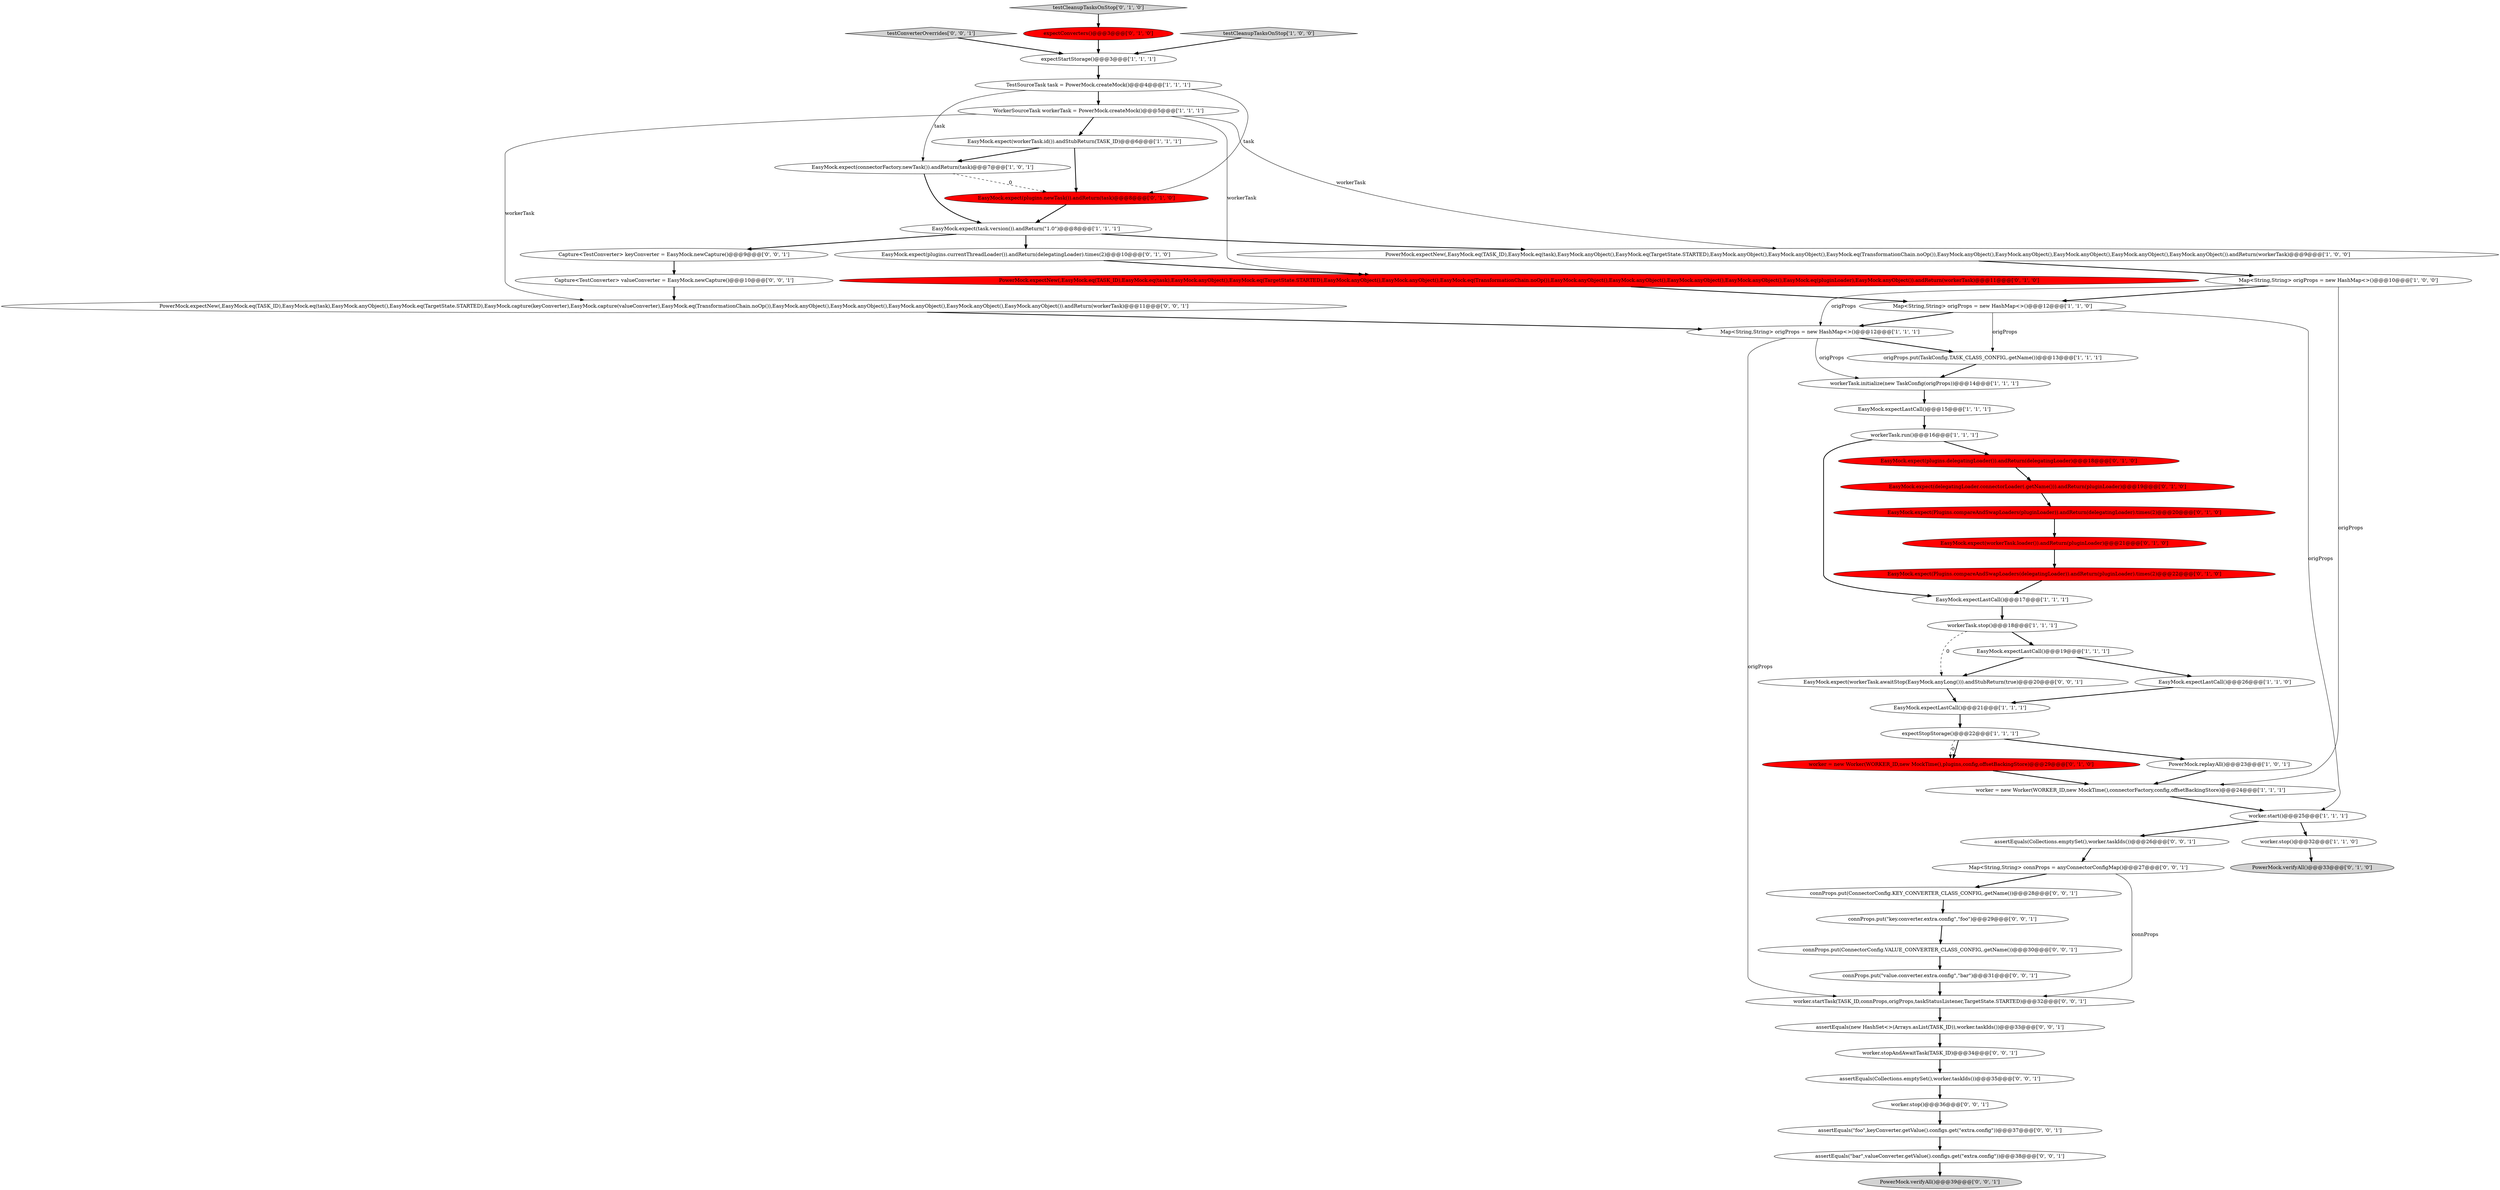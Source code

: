 digraph {
37 [style = filled, label = "assertEquals(Collections.emptySet(),worker.taskIds())@@@35@@@['0', '0', '1']", fillcolor = white, shape = ellipse image = "AAA0AAABBB3BBB"];
4 [style = filled, label = "EasyMock.expectLastCall()@@@15@@@['1', '1', '1']", fillcolor = white, shape = ellipse image = "AAA0AAABBB1BBB"];
3 [style = filled, label = "workerTask.initialize(new TaskConfig(origProps))@@@14@@@['1', '1', '1']", fillcolor = white, shape = ellipse image = "AAA0AAABBB1BBB"];
32 [style = filled, label = "EasyMock.expect(plugins.currentThreadLoader()).andReturn(delegatingLoader).times(2)@@@10@@@['0', '1', '0']", fillcolor = white, shape = ellipse image = "AAA0AAABBB2BBB"];
53 [style = filled, label = "Map<String,String> connProps = anyConnectorConfigMap()@@@27@@@['0', '0', '1']", fillcolor = white, shape = ellipse image = "AAA0AAABBB3BBB"];
48 [style = filled, label = "worker.startTask(TASK_ID,connProps,origProps,taskStatusListener,TargetState.STARTED)@@@32@@@['0', '0', '1']", fillcolor = white, shape = ellipse image = "AAA0AAABBB3BBB"];
26 [style = filled, label = "EasyMock.expect(plugins.delegatingLoader()).andReturn(delegatingLoader)@@@18@@@['0', '1', '0']", fillcolor = red, shape = ellipse image = "AAA1AAABBB2BBB"];
30 [style = filled, label = "testCleanupTasksOnStop['0', '1', '0']", fillcolor = lightgray, shape = diamond image = "AAA0AAABBB2BBB"];
41 [style = filled, label = "PowerMock.verifyAll()@@@39@@@['0', '0', '1']", fillcolor = lightgray, shape = ellipse image = "AAA0AAABBB3BBB"];
34 [style = filled, label = "PowerMock.verifyAll()@@@33@@@['0', '1', '0']", fillcolor = lightgray, shape = ellipse image = "AAA0AAABBB2BBB"];
18 [style = filled, label = "worker.start()@@@25@@@['1', '1', '1']", fillcolor = white, shape = ellipse image = "AAA0AAABBB1BBB"];
29 [style = filled, label = "EasyMock.expect(plugins.newTask()).andReturn(task)@@@8@@@['0', '1', '0']", fillcolor = red, shape = ellipse image = "AAA1AAABBB2BBB"];
43 [style = filled, label = "worker.stop()@@@36@@@['0', '0', '1']", fillcolor = white, shape = ellipse image = "AAA0AAABBB3BBB"];
49 [style = filled, label = "testConverterOverrides['0', '0', '1']", fillcolor = lightgray, shape = diamond image = "AAA0AAABBB3BBB"];
50 [style = filled, label = "assertEquals(Collections.emptySet(),worker.taskIds())@@@26@@@['0', '0', '1']", fillcolor = white, shape = ellipse image = "AAA0AAABBB3BBB"];
7 [style = filled, label = "PowerMock.replayAll()@@@23@@@['1', '0', '1']", fillcolor = white, shape = ellipse image = "AAA0AAABBB1BBB"];
24 [style = filled, label = "origProps.put(TaskConfig.TASK_CLASS_CONFIG,.getName())@@@13@@@['1', '1', '1']", fillcolor = white, shape = ellipse image = "AAA0AAABBB1BBB"];
51 [style = filled, label = "connProps.put(ConnectorConfig.KEY_CONVERTER_CLASS_CONFIG,.getName())@@@28@@@['0', '0', '1']", fillcolor = white, shape = ellipse image = "AAA0AAABBB3BBB"];
33 [style = filled, label = "expectConverters()@@@3@@@['0', '1', '0']", fillcolor = red, shape = ellipse image = "AAA1AAABBB2BBB"];
10 [style = filled, label = "expectStartStorage()@@@3@@@['1', '1', '1']", fillcolor = white, shape = ellipse image = "AAA0AAABBB1BBB"];
28 [style = filled, label = "EasyMock.expect(Plugins.compareAndSwapLoaders(delegatingLoader)).andReturn(pluginLoader).times(2)@@@22@@@['0', '1', '0']", fillcolor = red, shape = ellipse image = "AAA1AAABBB2BBB"];
16 [style = filled, label = "testCleanupTasksOnStop['1', '0', '0']", fillcolor = lightgray, shape = diamond image = "AAA0AAABBB1BBB"];
31 [style = filled, label = "worker = new Worker(WORKER_ID,new MockTime(),plugins,config,offsetBackingStore)@@@29@@@['0', '1', '0']", fillcolor = red, shape = ellipse image = "AAA1AAABBB2BBB"];
5 [style = filled, label = "workerTask.run()@@@16@@@['1', '1', '1']", fillcolor = white, shape = ellipse image = "AAA0AAABBB1BBB"];
20 [style = filled, label = "expectStopStorage()@@@22@@@['1', '1', '1']", fillcolor = white, shape = ellipse image = "AAA0AAABBB1BBB"];
46 [style = filled, label = "Capture<TestConverter> valueConverter = EasyMock.newCapture()@@@10@@@['0', '0', '1']", fillcolor = white, shape = ellipse image = "AAA0AAABBB3BBB"];
52 [style = filled, label = "worker.stopAndAwaitTask(TASK_ID)@@@34@@@['0', '0', '1']", fillcolor = white, shape = ellipse image = "AAA0AAABBB3BBB"];
47 [style = filled, label = "connProps.put(ConnectorConfig.VALUE_CONVERTER_CLASS_CONFIG,.getName())@@@30@@@['0', '0', '1']", fillcolor = white, shape = ellipse image = "AAA0AAABBB3BBB"];
8 [style = filled, label = "EasyMock.expectLastCall()@@@17@@@['1', '1', '1']", fillcolor = white, shape = ellipse image = "AAA0AAABBB1BBB"];
17 [style = filled, label = "Map<String,String> origProps = new HashMap<>()@@@12@@@['1', '1', '0']", fillcolor = white, shape = ellipse image = "AAA0AAABBB1BBB"];
38 [style = filled, label = "assertEquals(new HashSet<>(Arrays.asList(TASK_ID)),worker.taskIds())@@@33@@@['0', '0', '1']", fillcolor = white, shape = ellipse image = "AAA0AAABBB3BBB"];
22 [style = filled, label = "Map<String,String> origProps = new HashMap<>()@@@10@@@['1', '0', '0']", fillcolor = white, shape = ellipse image = "AAA0AAABBB1BBB"];
1 [style = filled, label = "WorkerSourceTask workerTask = PowerMock.createMock()@@@5@@@['1', '1', '1']", fillcolor = white, shape = ellipse image = "AAA0AAABBB1BBB"];
54 [style = filled, label = "assertEquals(\"foo\",keyConverter.getValue().configs.get(\"extra.config\"))@@@37@@@['0', '0', '1']", fillcolor = white, shape = ellipse image = "AAA0AAABBB3BBB"];
27 [style = filled, label = "PowerMock.expectNew(,EasyMock.eq(TASK_ID),EasyMock.eq(task),EasyMock.anyObject(),EasyMock.eq(TargetState.STARTED),EasyMock.anyObject(),EasyMock.anyObject(),EasyMock.eq(TransformationChain.noOp()),EasyMock.anyObject(),EasyMock.anyObject(),EasyMock.anyObject(),EasyMock.anyObject(),EasyMock.eq(pluginLoader),EasyMock.anyObject()).andReturn(workerTask)@@@11@@@['0', '1', '0']", fillcolor = red, shape = ellipse image = "AAA1AAABBB2BBB"];
55 [style = filled, label = "assertEquals(\"bar\",valueConverter.getValue().configs.get(\"extra.config\"))@@@38@@@['0', '0', '1']", fillcolor = white, shape = ellipse image = "AAA0AAABBB3BBB"];
2 [style = filled, label = "EasyMock.expect(task.version()).andReturn(\"1.0\")@@@8@@@['1', '1', '1']", fillcolor = white, shape = ellipse image = "AAA0AAABBB1BBB"];
11 [style = filled, label = "TestSourceTask task = PowerMock.createMock()@@@4@@@['1', '1', '1']", fillcolor = white, shape = ellipse image = "AAA0AAABBB1BBB"];
12 [style = filled, label = "EasyMock.expect(connectorFactory.newTask()).andReturn(task)@@@7@@@['1', '0', '1']", fillcolor = white, shape = ellipse image = "AAA0AAABBB1BBB"];
9 [style = filled, label = "EasyMock.expectLastCall()@@@19@@@['1', '1', '1']", fillcolor = white, shape = ellipse image = "AAA0AAABBB1BBB"];
36 [style = filled, label = "EasyMock.expect(delegatingLoader.connectorLoader(.getName())).andReturn(pluginLoader)@@@19@@@['0', '1', '0']", fillcolor = red, shape = ellipse image = "AAA1AAABBB2BBB"];
42 [style = filled, label = "PowerMock.expectNew(,EasyMock.eq(TASK_ID),EasyMock.eq(task),EasyMock.anyObject(),EasyMock.eq(TargetState.STARTED),EasyMock.capture(keyConverter),EasyMock.capture(valueConverter),EasyMock.eq(TransformationChain.noOp()),EasyMock.anyObject(),EasyMock.anyObject(),EasyMock.anyObject(),EasyMock.anyObject(),EasyMock.anyObject()).andReturn(workerTask)@@@11@@@['0', '0', '1']", fillcolor = white, shape = ellipse image = "AAA0AAABBB3BBB"];
23 [style = filled, label = "worker.stop()@@@32@@@['1', '1', '0']", fillcolor = white, shape = ellipse image = "AAA0AAABBB1BBB"];
25 [style = filled, label = "EasyMock.expect(Plugins.compareAndSwapLoaders(pluginLoader)).andReturn(delegatingLoader).times(2)@@@20@@@['0', '1', '0']", fillcolor = red, shape = ellipse image = "AAA1AAABBB2BBB"];
0 [style = filled, label = "EasyMock.expect(workerTask.id()).andStubReturn(TASK_ID)@@@6@@@['1', '1', '1']", fillcolor = white, shape = ellipse image = "AAA0AAABBB1BBB"];
19 [style = filled, label = "PowerMock.expectNew(,EasyMock.eq(TASK_ID),EasyMock.eq(task),EasyMock.anyObject(),EasyMock.eq(TargetState.STARTED),EasyMock.anyObject(),EasyMock.anyObject(),EasyMock.eq(TransformationChain.noOp()),EasyMock.anyObject(),EasyMock.anyObject(),EasyMock.anyObject(),EasyMock.anyObject(),EasyMock.anyObject()).andReturn(workerTask)@@@9@@@['1', '0', '0']", fillcolor = white, shape = ellipse image = "AAA0AAABBB1BBB"];
15 [style = filled, label = "workerTask.stop()@@@18@@@['1', '1', '1']", fillcolor = white, shape = ellipse image = "AAA0AAABBB1BBB"];
6 [style = filled, label = "worker = new Worker(WORKER_ID,new MockTime(),connectorFactory,config,offsetBackingStore)@@@24@@@['1', '1', '1']", fillcolor = white, shape = ellipse image = "AAA0AAABBB1BBB"];
45 [style = filled, label = "EasyMock.expect(workerTask.awaitStop(EasyMock.anyLong())).andStubReturn(true)@@@20@@@['0', '0', '1']", fillcolor = white, shape = ellipse image = "AAA0AAABBB3BBB"];
21 [style = filled, label = "EasyMock.expectLastCall()@@@26@@@['1', '1', '0']", fillcolor = white, shape = ellipse image = "AAA0AAABBB1BBB"];
44 [style = filled, label = "Capture<TestConverter> keyConverter = EasyMock.newCapture()@@@9@@@['0', '0', '1']", fillcolor = white, shape = ellipse image = "AAA0AAABBB3BBB"];
40 [style = filled, label = "connProps.put(\"key.converter.extra.config\",\"foo\")@@@29@@@['0', '0', '1']", fillcolor = white, shape = ellipse image = "AAA0AAABBB3BBB"];
39 [style = filled, label = "connProps.put(\"value.converter.extra.config\",\"bar\")@@@31@@@['0', '0', '1']", fillcolor = white, shape = ellipse image = "AAA0AAABBB3BBB"];
13 [style = filled, label = "Map<String,String> origProps = new HashMap<>()@@@12@@@['1', '1', '1']", fillcolor = white, shape = ellipse image = "AAA0AAABBB1BBB"];
14 [style = filled, label = "EasyMock.expectLastCall()@@@21@@@['1', '1', '1']", fillcolor = white, shape = ellipse image = "AAA0AAABBB1BBB"];
35 [style = filled, label = "EasyMock.expect(workerTask.loader()).andReturn(pluginLoader)@@@21@@@['0', '1', '0']", fillcolor = red, shape = ellipse image = "AAA1AAABBB2BBB"];
54->55 [style = bold, label=""];
46->42 [style = bold, label=""];
5->8 [style = bold, label=""];
42->13 [style = bold, label=""];
2->19 [style = bold, label=""];
39->48 [style = bold, label=""];
55->41 [style = bold, label=""];
13->24 [style = bold, label=""];
8->15 [style = bold, label=""];
18->23 [style = bold, label=""];
30->33 [style = bold, label=""];
53->51 [style = bold, label=""];
1->19 [style = solid, label="workerTask"];
11->1 [style = bold, label=""];
16->10 [style = bold, label=""];
38->52 [style = bold, label=""];
11->12 [style = solid, label="task"];
6->18 [style = bold, label=""];
1->42 [style = solid, label="workerTask"];
52->37 [style = bold, label=""];
0->12 [style = bold, label=""];
26->36 [style = bold, label=""];
13->48 [style = solid, label="origProps"];
20->31 [style = dashed, label="0"];
5->26 [style = bold, label=""];
53->48 [style = solid, label="connProps"];
32->27 [style = bold, label=""];
0->29 [style = bold, label=""];
33->10 [style = bold, label=""];
20->31 [style = bold, label=""];
1->0 [style = bold, label=""];
47->39 [style = bold, label=""];
17->18 [style = solid, label="origProps"];
25->35 [style = bold, label=""];
22->6 [style = solid, label="origProps"];
3->4 [style = bold, label=""];
18->50 [style = bold, label=""];
15->45 [style = dashed, label="0"];
35->28 [style = bold, label=""];
44->46 [style = bold, label=""];
51->40 [style = bold, label=""];
12->2 [style = bold, label=""];
37->43 [style = bold, label=""];
29->2 [style = bold, label=""];
36->25 [style = bold, label=""];
45->14 [style = bold, label=""];
1->27 [style = solid, label="workerTask"];
31->6 [style = bold, label=""];
48->38 [style = bold, label=""];
49->10 [style = bold, label=""];
15->9 [style = bold, label=""];
9->45 [style = bold, label=""];
28->8 [style = bold, label=""];
2->44 [style = bold, label=""];
7->6 [style = bold, label=""];
40->47 [style = bold, label=""];
12->29 [style = dashed, label="0"];
9->21 [style = bold, label=""];
27->17 [style = bold, label=""];
23->34 [style = bold, label=""];
22->17 [style = bold, label=""];
22->13 [style = solid, label="origProps"];
11->29 [style = solid, label="task"];
17->13 [style = bold, label=""];
2->32 [style = bold, label=""];
13->3 [style = solid, label="origProps"];
20->7 [style = bold, label=""];
43->54 [style = bold, label=""];
19->22 [style = bold, label=""];
4->5 [style = bold, label=""];
24->3 [style = bold, label=""];
50->53 [style = bold, label=""];
17->24 [style = solid, label="origProps"];
14->20 [style = bold, label=""];
21->14 [style = bold, label=""];
10->11 [style = bold, label=""];
}
